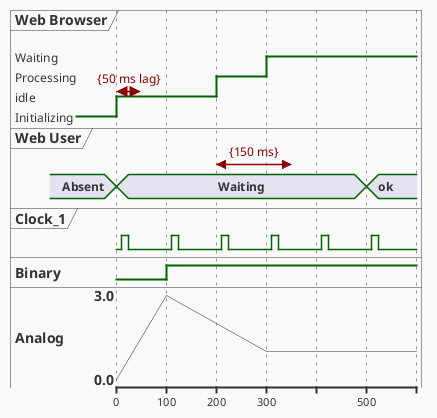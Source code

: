 ' Do not edit
' Theme Gallery
' autogenerated by script
'
@startuml
!theme mars
robust  "Web Browser" as WB
concise "Web User"    as WU
clock   "Clock_1"     as C1 with period 100 pulse 15 offset 10
binary  "Binary"      as B
analog  "Analog"      as A

WB is Initializing
WU is Absent

@WB
0 is idle
+200 is Processing
+100 is Waiting
WB@0 <-> @50 : {50 ms lag}

@WU
0 is Waiting
+500 is ok
@200 <-> @+150 : {150 ms}

@B
100 is high

@A
0 is 0
100 is 3
300 is 1

@enduml
